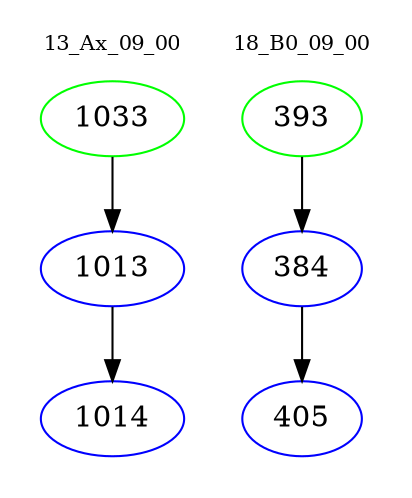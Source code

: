 digraph{
subgraph cluster_0 {
color = white
label = "13_Ax_09_00";
fontsize=10;
T0_1033 [label="1033", color="green"]
T0_1033 -> T0_1013 [color="black"]
T0_1013 [label="1013", color="blue"]
T0_1013 -> T0_1014 [color="black"]
T0_1014 [label="1014", color="blue"]
}
subgraph cluster_1 {
color = white
label = "18_B0_09_00";
fontsize=10;
T1_393 [label="393", color="green"]
T1_393 -> T1_384 [color="black"]
T1_384 [label="384", color="blue"]
T1_384 -> T1_405 [color="black"]
T1_405 [label="405", color="blue"]
}
}
